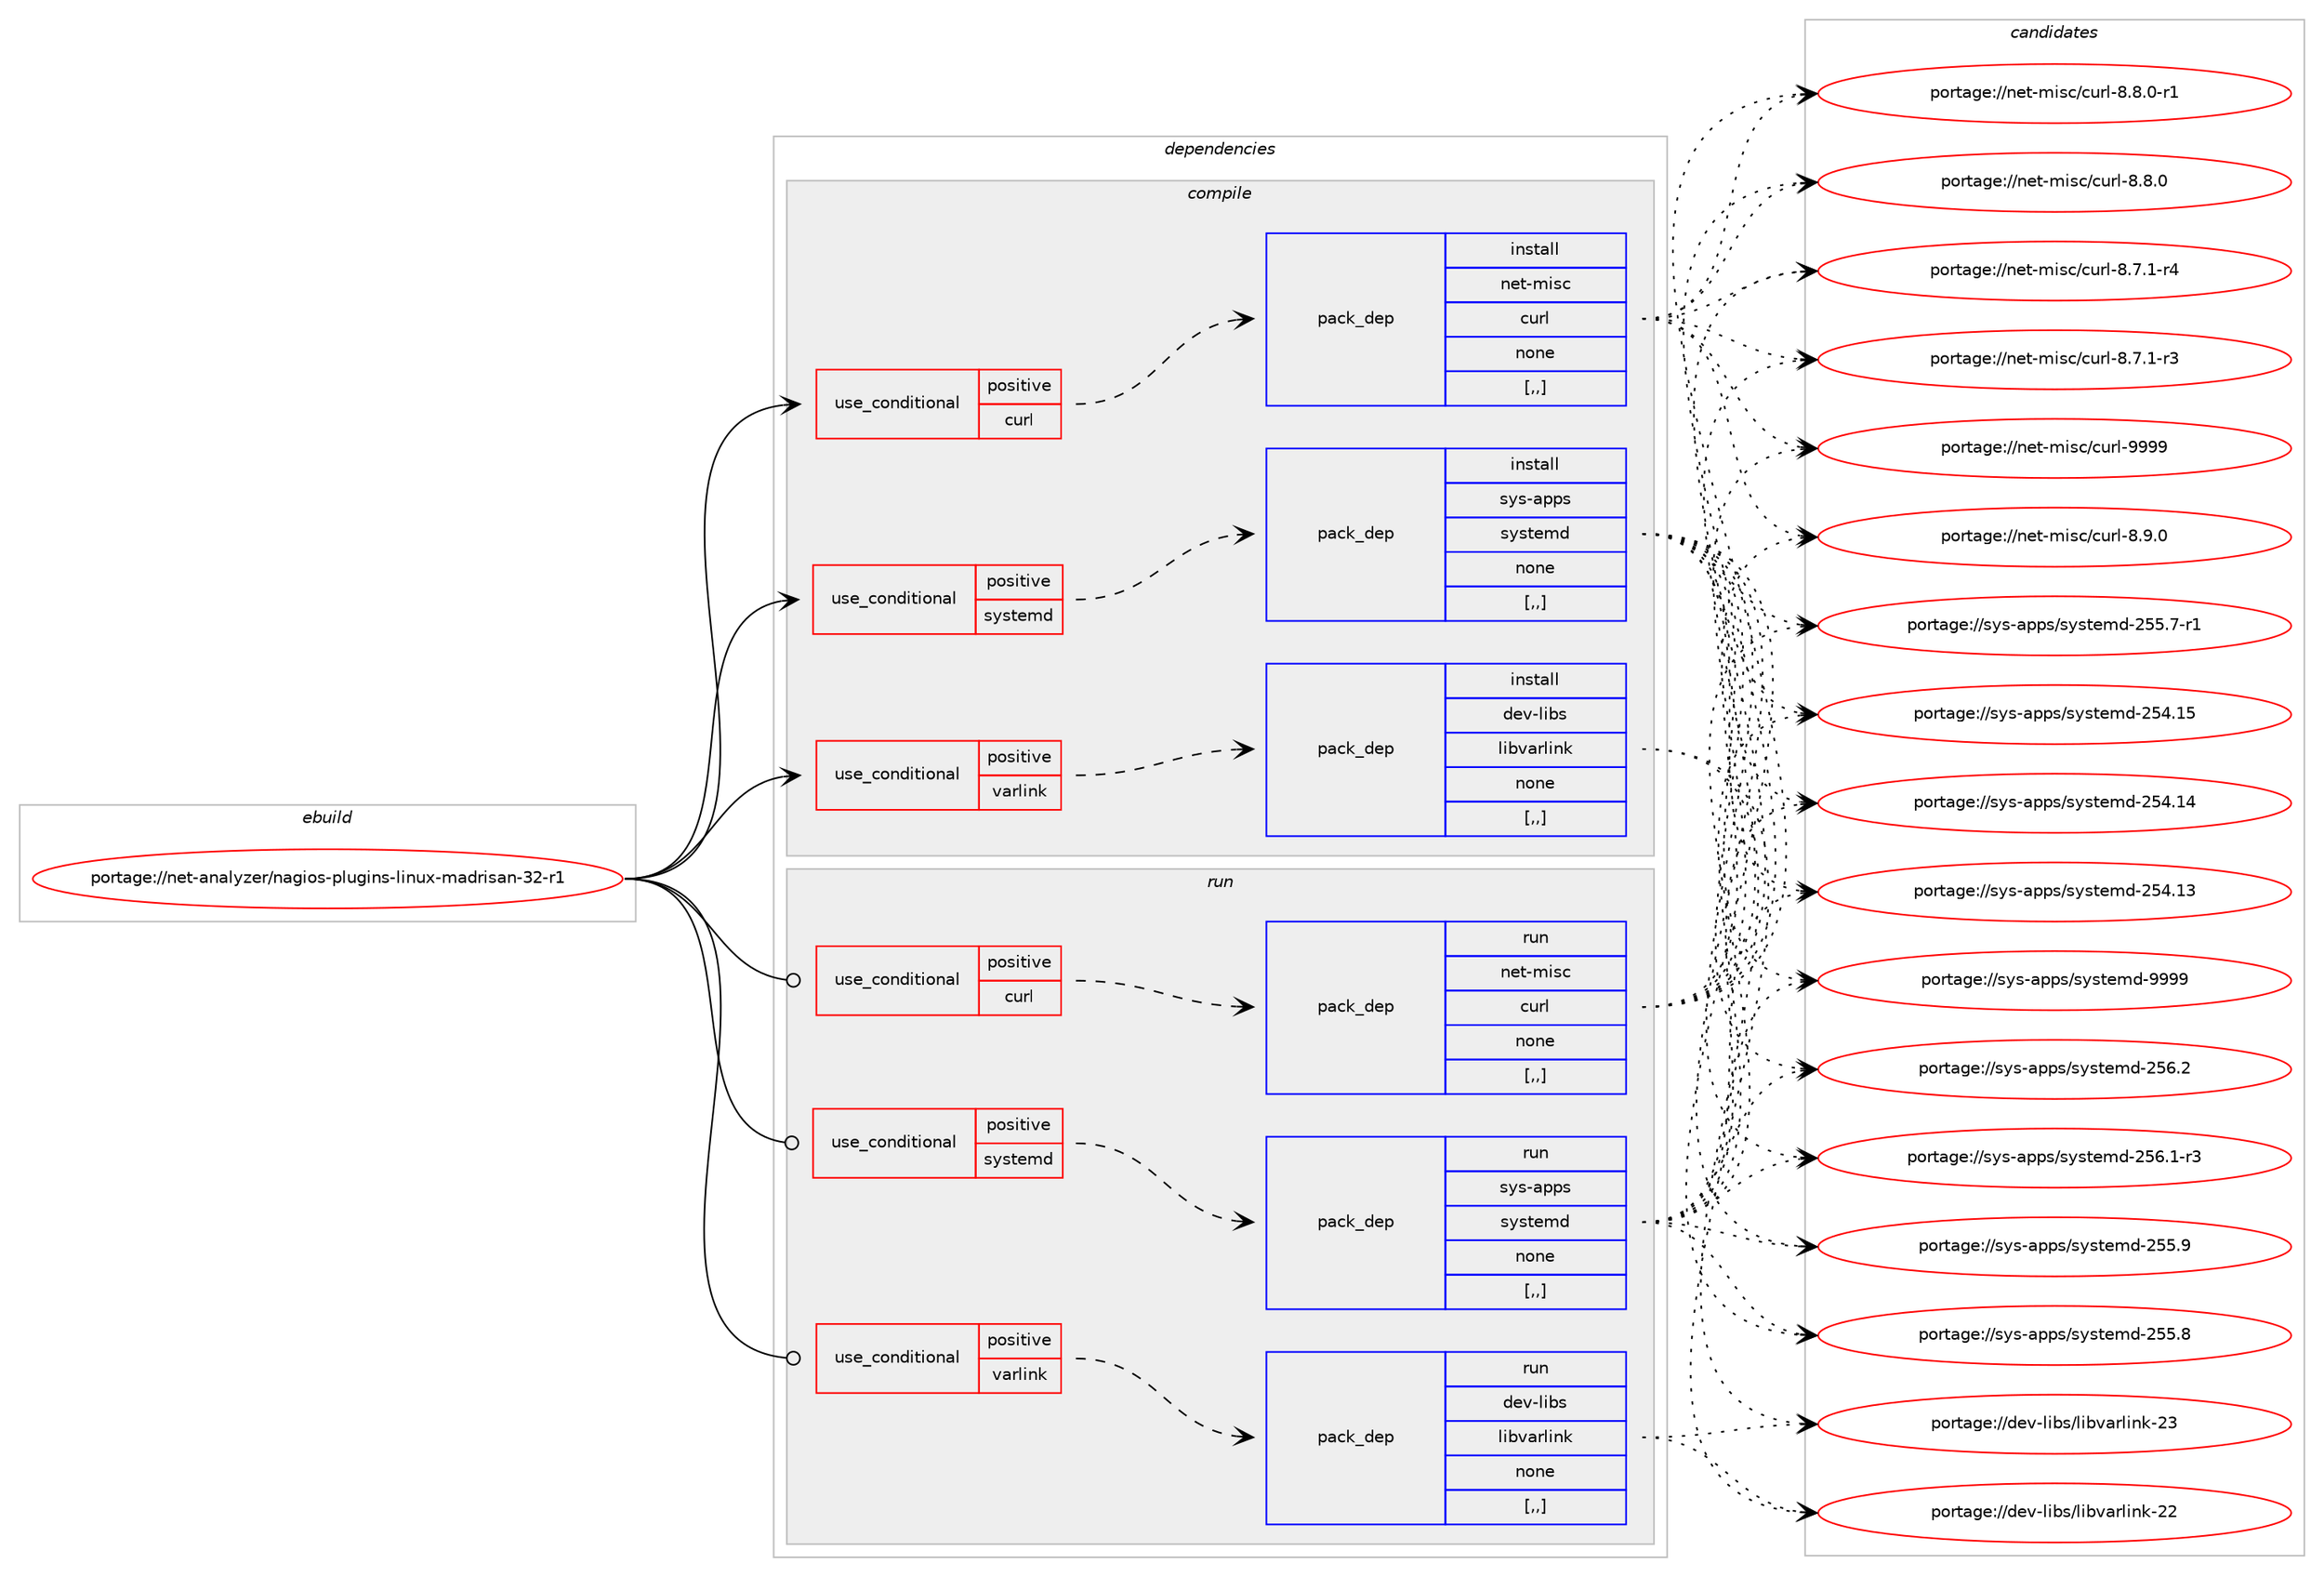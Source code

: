 digraph prolog {

# *************
# Graph options
# *************

newrank=true;
concentrate=true;
compound=true;
graph [rankdir=LR,fontname=Helvetica,fontsize=10,ranksep=1.5];#, ranksep=2.5, nodesep=0.2];
edge  [arrowhead=vee];
node  [fontname=Helvetica,fontsize=10];

# **********
# The ebuild
# **********

subgraph cluster_leftcol {
color=gray;
label=<<i>ebuild</i>>;
id [label="portage://net-analyzer/nagios-plugins-linux-madrisan-32-r1", color=red, width=4, href="../net-analyzer/nagios-plugins-linux-madrisan-32-r1.svg"];
}

# ****************
# The dependencies
# ****************

subgraph cluster_midcol {
color=gray;
label=<<i>dependencies</i>>;
subgraph cluster_compile {
fillcolor="#eeeeee";
style=filled;
label=<<i>compile</i>>;
subgraph cond87368 {
dependency339136 [label=<<TABLE BORDER="0" CELLBORDER="1" CELLSPACING="0" CELLPADDING="4"><TR><TD ROWSPAN="3" CELLPADDING="10">use_conditional</TD></TR><TR><TD>positive</TD></TR><TR><TD>curl</TD></TR></TABLE>>, shape=none, color=red];
subgraph pack249188 {
dependency339137 [label=<<TABLE BORDER="0" CELLBORDER="1" CELLSPACING="0" CELLPADDING="4" WIDTH="220"><TR><TD ROWSPAN="6" CELLPADDING="30">pack_dep</TD></TR><TR><TD WIDTH="110">install</TD></TR><TR><TD>net-misc</TD></TR><TR><TD>curl</TD></TR><TR><TD>none</TD></TR><TR><TD>[,,]</TD></TR></TABLE>>, shape=none, color=blue];
}
dependency339136:e -> dependency339137:w [weight=20,style="dashed",arrowhead="vee"];
}
id:e -> dependency339136:w [weight=20,style="solid",arrowhead="vee"];
subgraph cond87369 {
dependency339138 [label=<<TABLE BORDER="0" CELLBORDER="1" CELLSPACING="0" CELLPADDING="4"><TR><TD ROWSPAN="3" CELLPADDING="10">use_conditional</TD></TR><TR><TD>positive</TD></TR><TR><TD>systemd</TD></TR></TABLE>>, shape=none, color=red];
subgraph pack249189 {
dependency339139 [label=<<TABLE BORDER="0" CELLBORDER="1" CELLSPACING="0" CELLPADDING="4" WIDTH="220"><TR><TD ROWSPAN="6" CELLPADDING="30">pack_dep</TD></TR><TR><TD WIDTH="110">install</TD></TR><TR><TD>sys-apps</TD></TR><TR><TD>systemd</TD></TR><TR><TD>none</TD></TR><TR><TD>[,,]</TD></TR></TABLE>>, shape=none, color=blue];
}
dependency339138:e -> dependency339139:w [weight=20,style="dashed",arrowhead="vee"];
}
id:e -> dependency339138:w [weight=20,style="solid",arrowhead="vee"];
subgraph cond87370 {
dependency339140 [label=<<TABLE BORDER="0" CELLBORDER="1" CELLSPACING="0" CELLPADDING="4"><TR><TD ROWSPAN="3" CELLPADDING="10">use_conditional</TD></TR><TR><TD>positive</TD></TR><TR><TD>varlink</TD></TR></TABLE>>, shape=none, color=red];
subgraph pack249190 {
dependency339141 [label=<<TABLE BORDER="0" CELLBORDER="1" CELLSPACING="0" CELLPADDING="4" WIDTH="220"><TR><TD ROWSPAN="6" CELLPADDING="30">pack_dep</TD></TR><TR><TD WIDTH="110">install</TD></TR><TR><TD>dev-libs</TD></TR><TR><TD>libvarlink</TD></TR><TR><TD>none</TD></TR><TR><TD>[,,]</TD></TR></TABLE>>, shape=none, color=blue];
}
dependency339140:e -> dependency339141:w [weight=20,style="dashed",arrowhead="vee"];
}
id:e -> dependency339140:w [weight=20,style="solid",arrowhead="vee"];
}
subgraph cluster_compileandrun {
fillcolor="#eeeeee";
style=filled;
label=<<i>compile and run</i>>;
}
subgraph cluster_run {
fillcolor="#eeeeee";
style=filled;
label=<<i>run</i>>;
subgraph cond87371 {
dependency339142 [label=<<TABLE BORDER="0" CELLBORDER="1" CELLSPACING="0" CELLPADDING="4"><TR><TD ROWSPAN="3" CELLPADDING="10">use_conditional</TD></TR><TR><TD>positive</TD></TR><TR><TD>curl</TD></TR></TABLE>>, shape=none, color=red];
subgraph pack249191 {
dependency339143 [label=<<TABLE BORDER="0" CELLBORDER="1" CELLSPACING="0" CELLPADDING="4" WIDTH="220"><TR><TD ROWSPAN="6" CELLPADDING="30">pack_dep</TD></TR><TR><TD WIDTH="110">run</TD></TR><TR><TD>net-misc</TD></TR><TR><TD>curl</TD></TR><TR><TD>none</TD></TR><TR><TD>[,,]</TD></TR></TABLE>>, shape=none, color=blue];
}
dependency339142:e -> dependency339143:w [weight=20,style="dashed",arrowhead="vee"];
}
id:e -> dependency339142:w [weight=20,style="solid",arrowhead="odot"];
subgraph cond87372 {
dependency339144 [label=<<TABLE BORDER="0" CELLBORDER="1" CELLSPACING="0" CELLPADDING="4"><TR><TD ROWSPAN="3" CELLPADDING="10">use_conditional</TD></TR><TR><TD>positive</TD></TR><TR><TD>systemd</TD></TR></TABLE>>, shape=none, color=red];
subgraph pack249192 {
dependency339145 [label=<<TABLE BORDER="0" CELLBORDER="1" CELLSPACING="0" CELLPADDING="4" WIDTH="220"><TR><TD ROWSPAN="6" CELLPADDING="30">pack_dep</TD></TR><TR><TD WIDTH="110">run</TD></TR><TR><TD>sys-apps</TD></TR><TR><TD>systemd</TD></TR><TR><TD>none</TD></TR><TR><TD>[,,]</TD></TR></TABLE>>, shape=none, color=blue];
}
dependency339144:e -> dependency339145:w [weight=20,style="dashed",arrowhead="vee"];
}
id:e -> dependency339144:w [weight=20,style="solid",arrowhead="odot"];
subgraph cond87373 {
dependency339146 [label=<<TABLE BORDER="0" CELLBORDER="1" CELLSPACING="0" CELLPADDING="4"><TR><TD ROWSPAN="3" CELLPADDING="10">use_conditional</TD></TR><TR><TD>positive</TD></TR><TR><TD>varlink</TD></TR></TABLE>>, shape=none, color=red];
subgraph pack249193 {
dependency339147 [label=<<TABLE BORDER="0" CELLBORDER="1" CELLSPACING="0" CELLPADDING="4" WIDTH="220"><TR><TD ROWSPAN="6" CELLPADDING="30">pack_dep</TD></TR><TR><TD WIDTH="110">run</TD></TR><TR><TD>dev-libs</TD></TR><TR><TD>libvarlink</TD></TR><TR><TD>none</TD></TR><TR><TD>[,,]</TD></TR></TABLE>>, shape=none, color=blue];
}
dependency339146:e -> dependency339147:w [weight=20,style="dashed",arrowhead="vee"];
}
id:e -> dependency339146:w [weight=20,style="solid",arrowhead="odot"];
}
}

# **************
# The candidates
# **************

subgraph cluster_choices {
rank=same;
color=gray;
label=<<i>candidates</i>>;

subgraph choice249188 {
color=black;
nodesep=1;
choice110101116451091051159947991171141084557575757 [label="portage://net-misc/curl-9999", color=red, width=4,href="../net-misc/curl-9999.svg"];
choice11010111645109105115994799117114108455646574648 [label="portage://net-misc/curl-8.9.0", color=red, width=4,href="../net-misc/curl-8.9.0.svg"];
choice110101116451091051159947991171141084556465646484511449 [label="portage://net-misc/curl-8.8.0-r1", color=red, width=4,href="../net-misc/curl-8.8.0-r1.svg"];
choice11010111645109105115994799117114108455646564648 [label="portage://net-misc/curl-8.8.0", color=red, width=4,href="../net-misc/curl-8.8.0.svg"];
choice110101116451091051159947991171141084556465546494511452 [label="portage://net-misc/curl-8.7.1-r4", color=red, width=4,href="../net-misc/curl-8.7.1-r4.svg"];
choice110101116451091051159947991171141084556465546494511451 [label="portage://net-misc/curl-8.7.1-r3", color=red, width=4,href="../net-misc/curl-8.7.1-r3.svg"];
dependency339137:e -> choice110101116451091051159947991171141084557575757:w [style=dotted,weight="100"];
dependency339137:e -> choice11010111645109105115994799117114108455646574648:w [style=dotted,weight="100"];
dependency339137:e -> choice110101116451091051159947991171141084556465646484511449:w [style=dotted,weight="100"];
dependency339137:e -> choice11010111645109105115994799117114108455646564648:w [style=dotted,weight="100"];
dependency339137:e -> choice110101116451091051159947991171141084556465546494511452:w [style=dotted,weight="100"];
dependency339137:e -> choice110101116451091051159947991171141084556465546494511451:w [style=dotted,weight="100"];
}
subgraph choice249189 {
color=black;
nodesep=1;
choice1151211154597112112115471151211151161011091004557575757 [label="portage://sys-apps/systemd-9999", color=red, width=4,href="../sys-apps/systemd-9999.svg"];
choice115121115459711211211547115121115116101109100455053544650 [label="portage://sys-apps/systemd-256.2", color=red, width=4,href="../sys-apps/systemd-256.2.svg"];
choice1151211154597112112115471151211151161011091004550535446494511451 [label="portage://sys-apps/systemd-256.1-r3", color=red, width=4,href="../sys-apps/systemd-256.1-r3.svg"];
choice115121115459711211211547115121115116101109100455053534657 [label="portage://sys-apps/systemd-255.9", color=red, width=4,href="../sys-apps/systemd-255.9.svg"];
choice115121115459711211211547115121115116101109100455053534656 [label="portage://sys-apps/systemd-255.8", color=red, width=4,href="../sys-apps/systemd-255.8.svg"];
choice1151211154597112112115471151211151161011091004550535346554511449 [label="portage://sys-apps/systemd-255.7-r1", color=red, width=4,href="../sys-apps/systemd-255.7-r1.svg"];
choice11512111545971121121154711512111511610110910045505352464953 [label="portage://sys-apps/systemd-254.15", color=red, width=4,href="../sys-apps/systemd-254.15.svg"];
choice11512111545971121121154711512111511610110910045505352464952 [label="portage://sys-apps/systemd-254.14", color=red, width=4,href="../sys-apps/systemd-254.14.svg"];
choice11512111545971121121154711512111511610110910045505352464951 [label="portage://sys-apps/systemd-254.13", color=red, width=4,href="../sys-apps/systemd-254.13.svg"];
dependency339139:e -> choice1151211154597112112115471151211151161011091004557575757:w [style=dotted,weight="100"];
dependency339139:e -> choice115121115459711211211547115121115116101109100455053544650:w [style=dotted,weight="100"];
dependency339139:e -> choice1151211154597112112115471151211151161011091004550535446494511451:w [style=dotted,weight="100"];
dependency339139:e -> choice115121115459711211211547115121115116101109100455053534657:w [style=dotted,weight="100"];
dependency339139:e -> choice115121115459711211211547115121115116101109100455053534656:w [style=dotted,weight="100"];
dependency339139:e -> choice1151211154597112112115471151211151161011091004550535346554511449:w [style=dotted,weight="100"];
dependency339139:e -> choice11512111545971121121154711512111511610110910045505352464953:w [style=dotted,weight="100"];
dependency339139:e -> choice11512111545971121121154711512111511610110910045505352464952:w [style=dotted,weight="100"];
dependency339139:e -> choice11512111545971121121154711512111511610110910045505352464951:w [style=dotted,weight="100"];
}
subgraph choice249190 {
color=black;
nodesep=1;
choice1001011184510810598115471081059811897114108105110107455051 [label="portage://dev-libs/libvarlink-23", color=red, width=4,href="../dev-libs/libvarlink-23.svg"];
choice1001011184510810598115471081059811897114108105110107455050 [label="portage://dev-libs/libvarlink-22", color=red, width=4,href="../dev-libs/libvarlink-22.svg"];
dependency339141:e -> choice1001011184510810598115471081059811897114108105110107455051:w [style=dotted,weight="100"];
dependency339141:e -> choice1001011184510810598115471081059811897114108105110107455050:w [style=dotted,weight="100"];
}
subgraph choice249191 {
color=black;
nodesep=1;
choice110101116451091051159947991171141084557575757 [label="portage://net-misc/curl-9999", color=red, width=4,href="../net-misc/curl-9999.svg"];
choice11010111645109105115994799117114108455646574648 [label="portage://net-misc/curl-8.9.0", color=red, width=4,href="../net-misc/curl-8.9.0.svg"];
choice110101116451091051159947991171141084556465646484511449 [label="portage://net-misc/curl-8.8.0-r1", color=red, width=4,href="../net-misc/curl-8.8.0-r1.svg"];
choice11010111645109105115994799117114108455646564648 [label="portage://net-misc/curl-8.8.0", color=red, width=4,href="../net-misc/curl-8.8.0.svg"];
choice110101116451091051159947991171141084556465546494511452 [label="portage://net-misc/curl-8.7.1-r4", color=red, width=4,href="../net-misc/curl-8.7.1-r4.svg"];
choice110101116451091051159947991171141084556465546494511451 [label="portage://net-misc/curl-8.7.1-r3", color=red, width=4,href="../net-misc/curl-8.7.1-r3.svg"];
dependency339143:e -> choice110101116451091051159947991171141084557575757:w [style=dotted,weight="100"];
dependency339143:e -> choice11010111645109105115994799117114108455646574648:w [style=dotted,weight="100"];
dependency339143:e -> choice110101116451091051159947991171141084556465646484511449:w [style=dotted,weight="100"];
dependency339143:e -> choice11010111645109105115994799117114108455646564648:w [style=dotted,weight="100"];
dependency339143:e -> choice110101116451091051159947991171141084556465546494511452:w [style=dotted,weight="100"];
dependency339143:e -> choice110101116451091051159947991171141084556465546494511451:w [style=dotted,weight="100"];
}
subgraph choice249192 {
color=black;
nodesep=1;
choice1151211154597112112115471151211151161011091004557575757 [label="portage://sys-apps/systemd-9999", color=red, width=4,href="../sys-apps/systemd-9999.svg"];
choice115121115459711211211547115121115116101109100455053544650 [label="portage://sys-apps/systemd-256.2", color=red, width=4,href="../sys-apps/systemd-256.2.svg"];
choice1151211154597112112115471151211151161011091004550535446494511451 [label="portage://sys-apps/systemd-256.1-r3", color=red, width=4,href="../sys-apps/systemd-256.1-r3.svg"];
choice115121115459711211211547115121115116101109100455053534657 [label="portage://sys-apps/systemd-255.9", color=red, width=4,href="../sys-apps/systemd-255.9.svg"];
choice115121115459711211211547115121115116101109100455053534656 [label="portage://sys-apps/systemd-255.8", color=red, width=4,href="../sys-apps/systemd-255.8.svg"];
choice1151211154597112112115471151211151161011091004550535346554511449 [label="portage://sys-apps/systemd-255.7-r1", color=red, width=4,href="../sys-apps/systemd-255.7-r1.svg"];
choice11512111545971121121154711512111511610110910045505352464953 [label="portage://sys-apps/systemd-254.15", color=red, width=4,href="../sys-apps/systemd-254.15.svg"];
choice11512111545971121121154711512111511610110910045505352464952 [label="portage://sys-apps/systemd-254.14", color=red, width=4,href="../sys-apps/systemd-254.14.svg"];
choice11512111545971121121154711512111511610110910045505352464951 [label="portage://sys-apps/systemd-254.13", color=red, width=4,href="../sys-apps/systemd-254.13.svg"];
dependency339145:e -> choice1151211154597112112115471151211151161011091004557575757:w [style=dotted,weight="100"];
dependency339145:e -> choice115121115459711211211547115121115116101109100455053544650:w [style=dotted,weight="100"];
dependency339145:e -> choice1151211154597112112115471151211151161011091004550535446494511451:w [style=dotted,weight="100"];
dependency339145:e -> choice115121115459711211211547115121115116101109100455053534657:w [style=dotted,weight="100"];
dependency339145:e -> choice115121115459711211211547115121115116101109100455053534656:w [style=dotted,weight="100"];
dependency339145:e -> choice1151211154597112112115471151211151161011091004550535346554511449:w [style=dotted,weight="100"];
dependency339145:e -> choice11512111545971121121154711512111511610110910045505352464953:w [style=dotted,weight="100"];
dependency339145:e -> choice11512111545971121121154711512111511610110910045505352464952:w [style=dotted,weight="100"];
dependency339145:e -> choice11512111545971121121154711512111511610110910045505352464951:w [style=dotted,weight="100"];
}
subgraph choice249193 {
color=black;
nodesep=1;
choice1001011184510810598115471081059811897114108105110107455051 [label="portage://dev-libs/libvarlink-23", color=red, width=4,href="../dev-libs/libvarlink-23.svg"];
choice1001011184510810598115471081059811897114108105110107455050 [label="portage://dev-libs/libvarlink-22", color=red, width=4,href="../dev-libs/libvarlink-22.svg"];
dependency339147:e -> choice1001011184510810598115471081059811897114108105110107455051:w [style=dotted,weight="100"];
dependency339147:e -> choice1001011184510810598115471081059811897114108105110107455050:w [style=dotted,weight="100"];
}
}

}
